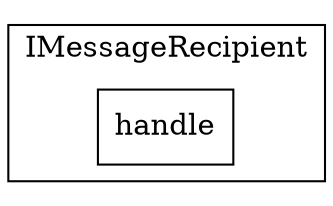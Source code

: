 strict digraph {
rankdir="LR"
node [shape=box]
subgraph cluster_13_IMessageRecipient {
label = "IMessageRecipient"
"13_handle" [label="handle"]
}subgraph cluster_solidity {
label = "[Solidity]"
}
}